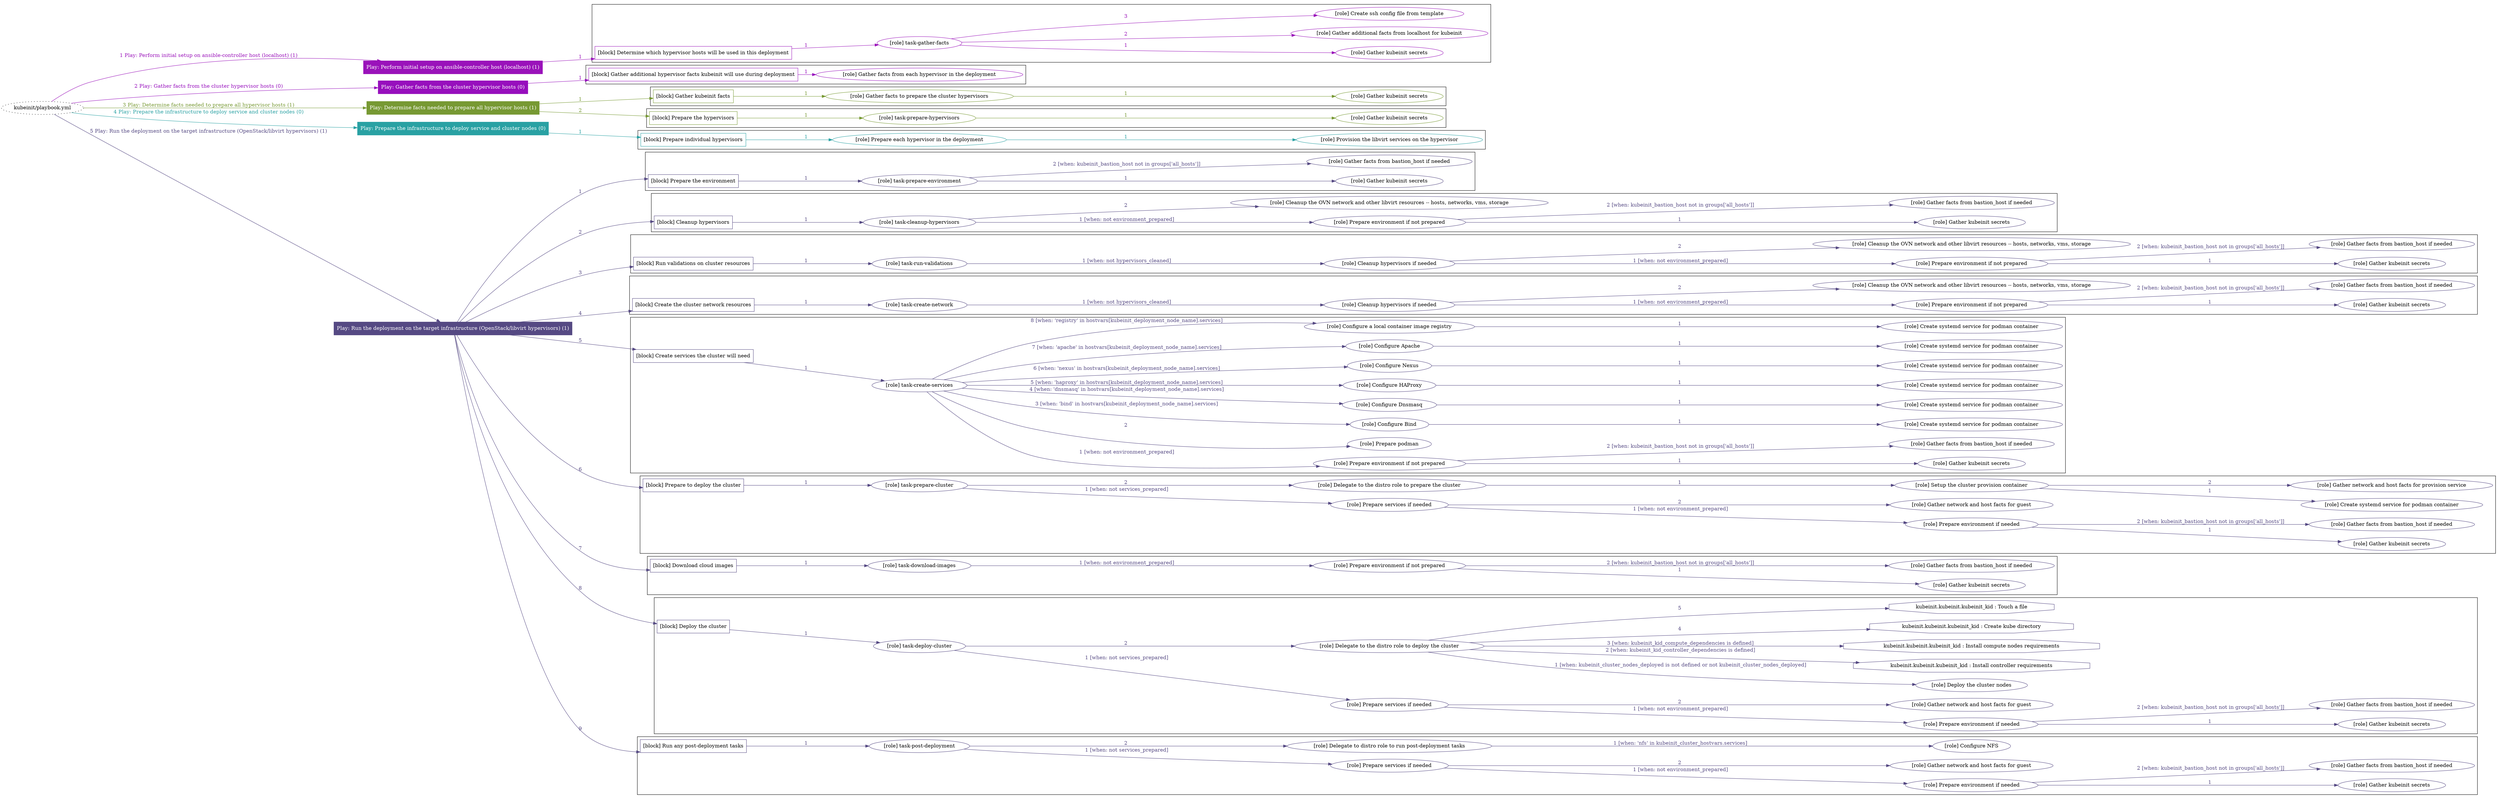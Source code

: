 digraph {
	graph [concentrate=true ordering=in rankdir=LR ratio=fill]
	edge [esep=5 sep=10]
	"kubeinit/playbook.yml" [URL="/home/runner/work/kubeinit/kubeinit/kubeinit/playbook.yml" id=playbook_8632263a style=dotted]
	"kubeinit/playbook.yml" -> play_8a5a55cc [label="1 Play: Perform initial setup on ansible-controller host (localhost) (1)" color="#9a12ba" fontcolor="#9a12ba" id=edge_play_8a5a55cc labeltooltip="1 Play: Perform initial setup on ansible-controller host (localhost) (1)" tooltip="1 Play: Perform initial setup on ansible-controller host (localhost) (1)"]
	subgraph "Play: Perform initial setup on ansible-controller host (localhost) (1)" {
		play_8a5a55cc [label="Play: Perform initial setup on ansible-controller host (localhost) (1)" URL="/home/runner/work/kubeinit/kubeinit/kubeinit/playbook.yml" color="#9a12ba" fontcolor="#ffffff" id=play_8a5a55cc shape=box style=filled tooltip=localhost]
		play_8a5a55cc -> block_8c60d67e [label=1 color="#9a12ba" fontcolor="#9a12ba" id=edge_block_8c60d67e labeltooltip=1 tooltip=1]
		subgraph cluster_block_8c60d67e {
			block_8c60d67e [label="[block] Determine which hypervisor hosts will be used in this deployment" URL="/home/runner/work/kubeinit/kubeinit/kubeinit/playbook.yml" color="#9a12ba" id=block_8c60d67e labeltooltip="Determine which hypervisor hosts will be used in this deployment" shape=box tooltip="Determine which hypervisor hosts will be used in this deployment"]
			block_8c60d67e -> role_775d6312 [label="1 " color="#9a12ba" fontcolor="#9a12ba" id=edge_role_775d6312 labeltooltip="1 " tooltip="1 "]
			subgraph "task-gather-facts" {
				role_775d6312 [label="[role] task-gather-facts" URL="/home/runner/work/kubeinit/kubeinit/kubeinit/playbook.yml" color="#9a12ba" id=role_775d6312 tooltip="task-gather-facts"]
				role_775d6312 -> role_324ab774 [label="1 " color="#9a12ba" fontcolor="#9a12ba" id=edge_role_324ab774 labeltooltip="1 " tooltip="1 "]
				subgraph "Gather kubeinit secrets" {
					role_324ab774 [label="[role] Gather kubeinit secrets" URL="/home/runner/.ansible/collections/ansible_collections/kubeinit/kubeinit/roles/kubeinit_prepare/tasks/build_hypervisors_group.yml" color="#9a12ba" id=role_324ab774 tooltip="Gather kubeinit secrets"]
				}
				role_775d6312 -> role_eff77f58 [label="2 " color="#9a12ba" fontcolor="#9a12ba" id=edge_role_eff77f58 labeltooltip="2 " tooltip="2 "]
				subgraph "Gather additional facts from localhost for kubeinit" {
					role_eff77f58 [label="[role] Gather additional facts from localhost for kubeinit" URL="/home/runner/.ansible/collections/ansible_collections/kubeinit/kubeinit/roles/kubeinit_prepare/tasks/build_hypervisors_group.yml" color="#9a12ba" id=role_eff77f58 tooltip="Gather additional facts from localhost for kubeinit"]
				}
				role_775d6312 -> role_264209f4 [label="3 " color="#9a12ba" fontcolor="#9a12ba" id=edge_role_264209f4 labeltooltip="3 " tooltip="3 "]
				subgraph "Create ssh config file from template" {
					role_264209f4 [label="[role] Create ssh config file from template" URL="/home/runner/.ansible/collections/ansible_collections/kubeinit/kubeinit/roles/kubeinit_prepare/tasks/build_hypervisors_group.yml" color="#9a12ba" id=role_264209f4 tooltip="Create ssh config file from template"]
				}
			}
		}
	}
	"kubeinit/playbook.yml" -> play_971ee96b [label="2 Play: Gather facts from the cluster hypervisor hosts (0)" color="#970fbd" fontcolor="#970fbd" id=edge_play_971ee96b labeltooltip="2 Play: Gather facts from the cluster hypervisor hosts (0)" tooltip="2 Play: Gather facts from the cluster hypervisor hosts (0)"]
	subgraph "Play: Gather facts from the cluster hypervisor hosts (0)" {
		play_971ee96b [label="Play: Gather facts from the cluster hypervisor hosts (0)" URL="/home/runner/work/kubeinit/kubeinit/kubeinit/playbook.yml" color="#970fbd" fontcolor="#ffffff" id=play_971ee96b shape=box style=filled tooltip="Play: Gather facts from the cluster hypervisor hosts (0)"]
		play_971ee96b -> block_5cb1a9c2 [label=1 color="#970fbd" fontcolor="#970fbd" id=edge_block_5cb1a9c2 labeltooltip=1 tooltip=1]
		subgraph cluster_block_5cb1a9c2 {
			block_5cb1a9c2 [label="[block] Gather additional hypervisor facts kubeinit will use during deployment" URL="/home/runner/work/kubeinit/kubeinit/kubeinit/playbook.yml" color="#970fbd" id=block_5cb1a9c2 labeltooltip="Gather additional hypervisor facts kubeinit will use during deployment" shape=box tooltip="Gather additional hypervisor facts kubeinit will use during deployment"]
			block_5cb1a9c2 -> role_185fffb3 [label="1 " color="#970fbd" fontcolor="#970fbd" id=edge_role_185fffb3 labeltooltip="1 " tooltip="1 "]
			subgraph "Gather facts from each hypervisor in the deployment" {
				role_185fffb3 [label="[role] Gather facts from each hypervisor in the deployment" URL="/home/runner/work/kubeinit/kubeinit/kubeinit/playbook.yml" color="#970fbd" id=role_185fffb3 tooltip="Gather facts from each hypervisor in the deployment"]
			}
		}
	}
	"kubeinit/playbook.yml" -> play_9219df0c [label="3 Play: Determine facts needed to prepare all hypervisor hosts (1)" color="#779933" fontcolor="#779933" id=edge_play_9219df0c labeltooltip="3 Play: Determine facts needed to prepare all hypervisor hosts (1)" tooltip="3 Play: Determine facts needed to prepare all hypervisor hosts (1)"]
	subgraph "Play: Determine facts needed to prepare all hypervisor hosts (1)" {
		play_9219df0c [label="Play: Determine facts needed to prepare all hypervisor hosts (1)" URL="/home/runner/work/kubeinit/kubeinit/kubeinit/playbook.yml" color="#779933" fontcolor="#ffffff" id=play_9219df0c shape=box style=filled tooltip=localhost]
		play_9219df0c -> block_8bb3de00 [label=1 color="#779933" fontcolor="#779933" id=edge_block_8bb3de00 labeltooltip=1 tooltip=1]
		subgraph cluster_block_8bb3de00 {
			block_8bb3de00 [label="[block] Gather kubeinit facts" URL="/home/runner/work/kubeinit/kubeinit/kubeinit/playbook.yml" color="#779933" id=block_8bb3de00 labeltooltip="Gather kubeinit facts" shape=box tooltip="Gather kubeinit facts"]
			block_8bb3de00 -> role_81da6768 [label="1 " color="#779933" fontcolor="#779933" id=edge_role_81da6768 labeltooltip="1 " tooltip="1 "]
			subgraph "Gather facts to prepare the cluster hypervisors" {
				role_81da6768 [label="[role] Gather facts to prepare the cluster hypervisors" URL="/home/runner/work/kubeinit/kubeinit/kubeinit/playbook.yml" color="#779933" id=role_81da6768 tooltip="Gather facts to prepare the cluster hypervisors"]
				role_81da6768 -> role_55c8fceb [label="1 " color="#779933" fontcolor="#779933" id=edge_role_55c8fceb labeltooltip="1 " tooltip="1 "]
				subgraph "Gather kubeinit secrets" {
					role_55c8fceb [label="[role] Gather kubeinit secrets" URL="/home/runner/.ansible/collections/ansible_collections/kubeinit/kubeinit/roles/kubeinit_prepare/tasks/gather_kubeinit_facts.yml" color="#779933" id=role_55c8fceb tooltip="Gather kubeinit secrets"]
				}
			}
		}
		play_9219df0c -> block_f0f0ab85 [label=2 color="#779933" fontcolor="#779933" id=edge_block_f0f0ab85 labeltooltip=2 tooltip=2]
		subgraph cluster_block_f0f0ab85 {
			block_f0f0ab85 [label="[block] Prepare the hypervisors" URL="/home/runner/work/kubeinit/kubeinit/kubeinit/playbook.yml" color="#779933" id=block_f0f0ab85 labeltooltip="Prepare the hypervisors" shape=box tooltip="Prepare the hypervisors"]
			block_f0f0ab85 -> role_bcf94f4b [label="1 " color="#779933" fontcolor="#779933" id=edge_role_bcf94f4b labeltooltip="1 " tooltip="1 "]
			subgraph "task-prepare-hypervisors" {
				role_bcf94f4b [label="[role] task-prepare-hypervisors" URL="/home/runner/work/kubeinit/kubeinit/kubeinit/playbook.yml" color="#779933" id=role_bcf94f4b tooltip="task-prepare-hypervisors"]
				role_bcf94f4b -> role_9f122633 [label="1 " color="#779933" fontcolor="#779933" id=edge_role_9f122633 labeltooltip="1 " tooltip="1 "]
				subgraph "Gather kubeinit secrets" {
					role_9f122633 [label="[role] Gather kubeinit secrets" URL="/home/runner/.ansible/collections/ansible_collections/kubeinit/kubeinit/roles/kubeinit_prepare/tasks/gather_kubeinit_facts.yml" color="#779933" id=role_9f122633 tooltip="Gather kubeinit secrets"]
				}
			}
		}
	}
	"kubeinit/playbook.yml" -> play_439074c2 [label="4 Play: Prepare the infrastructure to deploy service and cluster nodes (0)" color="#29a1a3" fontcolor="#29a1a3" id=edge_play_439074c2 labeltooltip="4 Play: Prepare the infrastructure to deploy service and cluster nodes (0)" tooltip="4 Play: Prepare the infrastructure to deploy service and cluster nodes (0)"]
	subgraph "Play: Prepare the infrastructure to deploy service and cluster nodes (0)" {
		play_439074c2 [label="Play: Prepare the infrastructure to deploy service and cluster nodes (0)" URL="/home/runner/work/kubeinit/kubeinit/kubeinit/playbook.yml" color="#29a1a3" fontcolor="#ffffff" id=play_439074c2 shape=box style=filled tooltip="Play: Prepare the infrastructure to deploy service and cluster nodes (0)"]
		play_439074c2 -> block_6c08548e [label=1 color="#29a1a3" fontcolor="#29a1a3" id=edge_block_6c08548e labeltooltip=1 tooltip=1]
		subgraph cluster_block_6c08548e {
			block_6c08548e [label="[block] Prepare individual hypervisors" URL="/home/runner/work/kubeinit/kubeinit/kubeinit/playbook.yml" color="#29a1a3" id=block_6c08548e labeltooltip="Prepare individual hypervisors" shape=box tooltip="Prepare individual hypervisors"]
			block_6c08548e -> role_419b2a34 [label="1 " color="#29a1a3" fontcolor="#29a1a3" id=edge_role_419b2a34 labeltooltip="1 " tooltip="1 "]
			subgraph "Prepare each hypervisor in the deployment" {
				role_419b2a34 [label="[role] Prepare each hypervisor in the deployment" URL="/home/runner/work/kubeinit/kubeinit/kubeinit/playbook.yml" color="#29a1a3" id=role_419b2a34 tooltip="Prepare each hypervisor in the deployment"]
				role_419b2a34 -> role_f70ce5d3 [label="1 " color="#29a1a3" fontcolor="#29a1a3" id=edge_role_f70ce5d3 labeltooltip="1 " tooltip="1 "]
				subgraph "Provision the libvirt services on the hypervisor" {
					role_f70ce5d3 [label="[role] Provision the libvirt services on the hypervisor" URL="/home/runner/.ansible/collections/ansible_collections/kubeinit/kubeinit/roles/kubeinit_prepare/tasks/prepare_hypervisor.yml" color="#29a1a3" id=role_f70ce5d3 tooltip="Provision the libvirt services on the hypervisor"]
				}
			}
		}
	}
	"kubeinit/playbook.yml" -> play_b6dfb81c [label="5 Play: Run the deployment on the target infrastructure (OpenStack/libvirt hypervisors) (1)" color="#554983" fontcolor="#554983" id=edge_play_b6dfb81c labeltooltip="5 Play: Run the deployment on the target infrastructure (OpenStack/libvirt hypervisors) (1)" tooltip="5 Play: Run the deployment on the target infrastructure (OpenStack/libvirt hypervisors) (1)"]
	subgraph "Play: Run the deployment on the target infrastructure (OpenStack/libvirt hypervisors) (1)" {
		play_b6dfb81c [label="Play: Run the deployment on the target infrastructure (OpenStack/libvirt hypervisors) (1)" URL="/home/runner/work/kubeinit/kubeinit/kubeinit/playbook.yml" color="#554983" fontcolor="#ffffff" id=play_b6dfb81c shape=box style=filled tooltip=localhost]
		play_b6dfb81c -> block_323df5a1 [label=1 color="#554983" fontcolor="#554983" id=edge_block_323df5a1 labeltooltip=1 tooltip=1]
		subgraph cluster_block_323df5a1 {
			block_323df5a1 [label="[block] Prepare the environment" URL="/home/runner/work/kubeinit/kubeinit/kubeinit/playbook.yml" color="#554983" id=block_323df5a1 labeltooltip="Prepare the environment" shape=box tooltip="Prepare the environment"]
			block_323df5a1 -> role_db75ba68 [label="1 " color="#554983" fontcolor="#554983" id=edge_role_db75ba68 labeltooltip="1 " tooltip="1 "]
			subgraph "task-prepare-environment" {
				role_db75ba68 [label="[role] task-prepare-environment" URL="/home/runner/work/kubeinit/kubeinit/kubeinit/playbook.yml" color="#554983" id=role_db75ba68 tooltip="task-prepare-environment"]
				role_db75ba68 -> role_f467b789 [label="1 " color="#554983" fontcolor="#554983" id=edge_role_f467b789 labeltooltip="1 " tooltip="1 "]
				subgraph "Gather kubeinit secrets" {
					role_f467b789 [label="[role] Gather kubeinit secrets" URL="/home/runner/.ansible/collections/ansible_collections/kubeinit/kubeinit/roles/kubeinit_prepare/tasks/gather_kubeinit_facts.yml" color="#554983" id=role_f467b789 tooltip="Gather kubeinit secrets"]
				}
				role_db75ba68 -> role_52d0aa22 [label="2 [when: kubeinit_bastion_host not in groups['all_hosts']]" color="#554983" fontcolor="#554983" id=edge_role_52d0aa22 labeltooltip="2 [when: kubeinit_bastion_host not in groups['all_hosts']]" tooltip="2 [when: kubeinit_bastion_host not in groups['all_hosts']]"]
				subgraph "Gather facts from bastion_host if needed" {
					role_52d0aa22 [label="[role] Gather facts from bastion_host if needed" URL="/home/runner/.ansible/collections/ansible_collections/kubeinit/kubeinit/roles/kubeinit_prepare/tasks/main.yml" color="#554983" id=role_52d0aa22 tooltip="Gather facts from bastion_host if needed"]
				}
			}
		}
		play_b6dfb81c -> block_1252bc24 [label=2 color="#554983" fontcolor="#554983" id=edge_block_1252bc24 labeltooltip=2 tooltip=2]
		subgraph cluster_block_1252bc24 {
			block_1252bc24 [label="[block] Cleanup hypervisors" URL="/home/runner/work/kubeinit/kubeinit/kubeinit/playbook.yml" color="#554983" id=block_1252bc24 labeltooltip="Cleanup hypervisors" shape=box tooltip="Cleanup hypervisors"]
			block_1252bc24 -> role_09f0009d [label="1 " color="#554983" fontcolor="#554983" id=edge_role_09f0009d labeltooltip="1 " tooltip="1 "]
			subgraph "task-cleanup-hypervisors" {
				role_09f0009d [label="[role] task-cleanup-hypervisors" URL="/home/runner/work/kubeinit/kubeinit/kubeinit/playbook.yml" color="#554983" id=role_09f0009d tooltip="task-cleanup-hypervisors"]
				role_09f0009d -> role_c32aa2f2 [label="1 [when: not environment_prepared]" color="#554983" fontcolor="#554983" id=edge_role_c32aa2f2 labeltooltip="1 [when: not environment_prepared]" tooltip="1 [when: not environment_prepared]"]
				subgraph "Prepare environment if not prepared" {
					role_c32aa2f2 [label="[role] Prepare environment if not prepared" URL="/home/runner/.ansible/collections/ansible_collections/kubeinit/kubeinit/roles/kubeinit_libvirt/tasks/cleanup_hypervisors.yml" color="#554983" id=role_c32aa2f2 tooltip="Prepare environment if not prepared"]
					role_c32aa2f2 -> role_7a20068e [label="1 " color="#554983" fontcolor="#554983" id=edge_role_7a20068e labeltooltip="1 " tooltip="1 "]
					subgraph "Gather kubeinit secrets" {
						role_7a20068e [label="[role] Gather kubeinit secrets" URL="/home/runner/.ansible/collections/ansible_collections/kubeinit/kubeinit/roles/kubeinit_prepare/tasks/gather_kubeinit_facts.yml" color="#554983" id=role_7a20068e tooltip="Gather kubeinit secrets"]
					}
					role_c32aa2f2 -> role_c9d01e4a [label="2 [when: kubeinit_bastion_host not in groups['all_hosts']]" color="#554983" fontcolor="#554983" id=edge_role_c9d01e4a labeltooltip="2 [when: kubeinit_bastion_host not in groups['all_hosts']]" tooltip="2 [when: kubeinit_bastion_host not in groups['all_hosts']]"]
					subgraph "Gather facts from bastion_host if needed" {
						role_c9d01e4a [label="[role] Gather facts from bastion_host if needed" URL="/home/runner/.ansible/collections/ansible_collections/kubeinit/kubeinit/roles/kubeinit_prepare/tasks/main.yml" color="#554983" id=role_c9d01e4a tooltip="Gather facts from bastion_host if needed"]
					}
				}
				role_09f0009d -> role_46d47c8a [label="2 " color="#554983" fontcolor="#554983" id=edge_role_46d47c8a labeltooltip="2 " tooltip="2 "]
				subgraph "Cleanup the OVN network and other libvirt resources -- hosts, networks, vms, storage" {
					role_46d47c8a [label="[role] Cleanup the OVN network and other libvirt resources -- hosts, networks, vms, storage" URL="/home/runner/.ansible/collections/ansible_collections/kubeinit/kubeinit/roles/kubeinit_libvirt/tasks/cleanup_hypervisors.yml" color="#554983" id=role_46d47c8a tooltip="Cleanup the OVN network and other libvirt resources -- hosts, networks, vms, storage"]
				}
			}
		}
		play_b6dfb81c -> block_99334d9b [label=3 color="#554983" fontcolor="#554983" id=edge_block_99334d9b labeltooltip=3 tooltip=3]
		subgraph cluster_block_99334d9b {
			block_99334d9b [label="[block] Run validations on cluster resources" URL="/home/runner/work/kubeinit/kubeinit/kubeinit/playbook.yml" color="#554983" id=block_99334d9b labeltooltip="Run validations on cluster resources" shape=box tooltip="Run validations on cluster resources"]
			block_99334d9b -> role_613ecae1 [label="1 " color="#554983" fontcolor="#554983" id=edge_role_613ecae1 labeltooltip="1 " tooltip="1 "]
			subgraph "task-run-validations" {
				role_613ecae1 [label="[role] task-run-validations" URL="/home/runner/work/kubeinit/kubeinit/kubeinit/playbook.yml" color="#554983" id=role_613ecae1 tooltip="task-run-validations"]
				role_613ecae1 -> role_33009719 [label="1 [when: not hypervisors_cleaned]" color="#554983" fontcolor="#554983" id=edge_role_33009719 labeltooltip="1 [when: not hypervisors_cleaned]" tooltip="1 [when: not hypervisors_cleaned]"]
				subgraph "Cleanup hypervisors if needed" {
					role_33009719 [label="[role] Cleanup hypervisors if needed" URL="/home/runner/.ansible/collections/ansible_collections/kubeinit/kubeinit/roles/kubeinit_validations/tasks/main.yml" color="#554983" id=role_33009719 tooltip="Cleanup hypervisors if needed"]
					role_33009719 -> role_baef17f8 [label="1 [when: not environment_prepared]" color="#554983" fontcolor="#554983" id=edge_role_baef17f8 labeltooltip="1 [when: not environment_prepared]" tooltip="1 [when: not environment_prepared]"]
					subgraph "Prepare environment if not prepared" {
						role_baef17f8 [label="[role] Prepare environment if not prepared" URL="/home/runner/.ansible/collections/ansible_collections/kubeinit/kubeinit/roles/kubeinit_libvirt/tasks/cleanup_hypervisors.yml" color="#554983" id=role_baef17f8 tooltip="Prepare environment if not prepared"]
						role_baef17f8 -> role_46706eb6 [label="1 " color="#554983" fontcolor="#554983" id=edge_role_46706eb6 labeltooltip="1 " tooltip="1 "]
						subgraph "Gather kubeinit secrets" {
							role_46706eb6 [label="[role] Gather kubeinit secrets" URL="/home/runner/.ansible/collections/ansible_collections/kubeinit/kubeinit/roles/kubeinit_prepare/tasks/gather_kubeinit_facts.yml" color="#554983" id=role_46706eb6 tooltip="Gather kubeinit secrets"]
						}
						role_baef17f8 -> role_c382fe4c [label="2 [when: kubeinit_bastion_host not in groups['all_hosts']]" color="#554983" fontcolor="#554983" id=edge_role_c382fe4c labeltooltip="2 [when: kubeinit_bastion_host not in groups['all_hosts']]" tooltip="2 [when: kubeinit_bastion_host not in groups['all_hosts']]"]
						subgraph "Gather facts from bastion_host if needed" {
							role_c382fe4c [label="[role] Gather facts from bastion_host if needed" URL="/home/runner/.ansible/collections/ansible_collections/kubeinit/kubeinit/roles/kubeinit_prepare/tasks/main.yml" color="#554983" id=role_c382fe4c tooltip="Gather facts from bastion_host if needed"]
						}
					}
					role_33009719 -> role_1a359aa3 [label="2 " color="#554983" fontcolor="#554983" id=edge_role_1a359aa3 labeltooltip="2 " tooltip="2 "]
					subgraph "Cleanup the OVN network and other libvirt resources -- hosts, networks, vms, storage" {
						role_1a359aa3 [label="[role] Cleanup the OVN network and other libvirt resources -- hosts, networks, vms, storage" URL="/home/runner/.ansible/collections/ansible_collections/kubeinit/kubeinit/roles/kubeinit_libvirt/tasks/cleanup_hypervisors.yml" color="#554983" id=role_1a359aa3 tooltip="Cleanup the OVN network and other libvirt resources -- hosts, networks, vms, storage"]
					}
				}
			}
		}
		play_b6dfb81c -> block_28b927f8 [label=4 color="#554983" fontcolor="#554983" id=edge_block_28b927f8 labeltooltip=4 tooltip=4]
		subgraph cluster_block_28b927f8 {
			block_28b927f8 [label="[block] Create the cluster network resources" URL="/home/runner/work/kubeinit/kubeinit/kubeinit/playbook.yml" color="#554983" id=block_28b927f8 labeltooltip="Create the cluster network resources" shape=box tooltip="Create the cluster network resources"]
			block_28b927f8 -> role_f720233b [label="1 " color="#554983" fontcolor="#554983" id=edge_role_f720233b labeltooltip="1 " tooltip="1 "]
			subgraph "task-create-network" {
				role_f720233b [label="[role] task-create-network" URL="/home/runner/work/kubeinit/kubeinit/kubeinit/playbook.yml" color="#554983" id=role_f720233b tooltip="task-create-network"]
				role_f720233b -> role_bd5317f0 [label="1 [when: not hypervisors_cleaned]" color="#554983" fontcolor="#554983" id=edge_role_bd5317f0 labeltooltip="1 [when: not hypervisors_cleaned]" tooltip="1 [when: not hypervisors_cleaned]"]
				subgraph "Cleanup hypervisors if needed" {
					role_bd5317f0 [label="[role] Cleanup hypervisors if needed" URL="/home/runner/.ansible/collections/ansible_collections/kubeinit/kubeinit/roles/kubeinit_libvirt/tasks/create_network.yml" color="#554983" id=role_bd5317f0 tooltip="Cleanup hypervisors if needed"]
					role_bd5317f0 -> role_6900d803 [label="1 [when: not environment_prepared]" color="#554983" fontcolor="#554983" id=edge_role_6900d803 labeltooltip="1 [when: not environment_prepared]" tooltip="1 [when: not environment_prepared]"]
					subgraph "Prepare environment if not prepared" {
						role_6900d803 [label="[role] Prepare environment if not prepared" URL="/home/runner/.ansible/collections/ansible_collections/kubeinit/kubeinit/roles/kubeinit_libvirt/tasks/cleanup_hypervisors.yml" color="#554983" id=role_6900d803 tooltip="Prepare environment if not prepared"]
						role_6900d803 -> role_a447ad58 [label="1 " color="#554983" fontcolor="#554983" id=edge_role_a447ad58 labeltooltip="1 " tooltip="1 "]
						subgraph "Gather kubeinit secrets" {
							role_a447ad58 [label="[role] Gather kubeinit secrets" URL="/home/runner/.ansible/collections/ansible_collections/kubeinit/kubeinit/roles/kubeinit_prepare/tasks/gather_kubeinit_facts.yml" color="#554983" id=role_a447ad58 tooltip="Gather kubeinit secrets"]
						}
						role_6900d803 -> role_ada3b1a0 [label="2 [when: kubeinit_bastion_host not in groups['all_hosts']]" color="#554983" fontcolor="#554983" id=edge_role_ada3b1a0 labeltooltip="2 [when: kubeinit_bastion_host not in groups['all_hosts']]" tooltip="2 [when: kubeinit_bastion_host not in groups['all_hosts']]"]
						subgraph "Gather facts from bastion_host if needed" {
							role_ada3b1a0 [label="[role] Gather facts from bastion_host if needed" URL="/home/runner/.ansible/collections/ansible_collections/kubeinit/kubeinit/roles/kubeinit_prepare/tasks/main.yml" color="#554983" id=role_ada3b1a0 tooltip="Gather facts from bastion_host if needed"]
						}
					}
					role_bd5317f0 -> role_84098836 [label="2 " color="#554983" fontcolor="#554983" id=edge_role_84098836 labeltooltip="2 " tooltip="2 "]
					subgraph "Cleanup the OVN network and other libvirt resources -- hosts, networks, vms, storage" {
						role_84098836 [label="[role] Cleanup the OVN network and other libvirt resources -- hosts, networks, vms, storage" URL="/home/runner/.ansible/collections/ansible_collections/kubeinit/kubeinit/roles/kubeinit_libvirt/tasks/cleanup_hypervisors.yml" color="#554983" id=role_84098836 tooltip="Cleanup the OVN network and other libvirt resources -- hosts, networks, vms, storage"]
					}
				}
			}
		}
		play_b6dfb81c -> block_f6f5fe51 [label=5 color="#554983" fontcolor="#554983" id=edge_block_f6f5fe51 labeltooltip=5 tooltip=5]
		subgraph cluster_block_f6f5fe51 {
			block_f6f5fe51 [label="[block] Create services the cluster will need" URL="/home/runner/work/kubeinit/kubeinit/kubeinit/playbook.yml" color="#554983" id=block_f6f5fe51 labeltooltip="Create services the cluster will need" shape=box tooltip="Create services the cluster will need"]
			block_f6f5fe51 -> role_c3daec5b [label="1 " color="#554983" fontcolor="#554983" id=edge_role_c3daec5b labeltooltip="1 " tooltip="1 "]
			subgraph "task-create-services" {
				role_c3daec5b [label="[role] task-create-services" URL="/home/runner/work/kubeinit/kubeinit/kubeinit/playbook.yml" color="#554983" id=role_c3daec5b tooltip="task-create-services"]
				role_c3daec5b -> role_a759d1d7 [label="1 [when: not environment_prepared]" color="#554983" fontcolor="#554983" id=edge_role_a759d1d7 labeltooltip="1 [when: not environment_prepared]" tooltip="1 [when: not environment_prepared]"]
				subgraph "Prepare environment if not prepared" {
					role_a759d1d7 [label="[role] Prepare environment if not prepared" URL="/home/runner/.ansible/collections/ansible_collections/kubeinit/kubeinit/roles/kubeinit_services/tasks/main.yml" color="#554983" id=role_a759d1d7 tooltip="Prepare environment if not prepared"]
					role_a759d1d7 -> role_27a35add [label="1 " color="#554983" fontcolor="#554983" id=edge_role_27a35add labeltooltip="1 " tooltip="1 "]
					subgraph "Gather kubeinit secrets" {
						role_27a35add [label="[role] Gather kubeinit secrets" URL="/home/runner/.ansible/collections/ansible_collections/kubeinit/kubeinit/roles/kubeinit_prepare/tasks/gather_kubeinit_facts.yml" color="#554983" id=role_27a35add tooltip="Gather kubeinit secrets"]
					}
					role_a759d1d7 -> role_245dfd26 [label="2 [when: kubeinit_bastion_host not in groups['all_hosts']]" color="#554983" fontcolor="#554983" id=edge_role_245dfd26 labeltooltip="2 [when: kubeinit_bastion_host not in groups['all_hosts']]" tooltip="2 [when: kubeinit_bastion_host not in groups['all_hosts']]"]
					subgraph "Gather facts from bastion_host if needed" {
						role_245dfd26 [label="[role] Gather facts from bastion_host if needed" URL="/home/runner/.ansible/collections/ansible_collections/kubeinit/kubeinit/roles/kubeinit_prepare/tasks/main.yml" color="#554983" id=role_245dfd26 tooltip="Gather facts from bastion_host if needed"]
					}
				}
				role_c3daec5b -> role_b3c806ab [label="2 " color="#554983" fontcolor="#554983" id=edge_role_b3c806ab labeltooltip="2 " tooltip="2 "]
				subgraph "Prepare podman" {
					role_b3c806ab [label="[role] Prepare podman" URL="/home/runner/.ansible/collections/ansible_collections/kubeinit/kubeinit/roles/kubeinit_services/tasks/00_create_service_pod.yml" color="#554983" id=role_b3c806ab tooltip="Prepare podman"]
				}
				role_c3daec5b -> role_5fc9aef1 [label="3 [when: 'bind' in hostvars[kubeinit_deployment_node_name].services]" color="#554983" fontcolor="#554983" id=edge_role_5fc9aef1 labeltooltip="3 [when: 'bind' in hostvars[kubeinit_deployment_node_name].services]" tooltip="3 [when: 'bind' in hostvars[kubeinit_deployment_node_name].services]"]
				subgraph "Configure Bind" {
					role_5fc9aef1 [label="[role] Configure Bind" URL="/home/runner/.ansible/collections/ansible_collections/kubeinit/kubeinit/roles/kubeinit_services/tasks/start_services_containers.yml" color="#554983" id=role_5fc9aef1 tooltip="Configure Bind"]
					role_5fc9aef1 -> role_f19667a4 [label="1 " color="#554983" fontcolor="#554983" id=edge_role_f19667a4 labeltooltip="1 " tooltip="1 "]
					subgraph "Create systemd service for podman container" {
						role_f19667a4 [label="[role] Create systemd service for podman container" URL="/home/runner/.ansible/collections/ansible_collections/kubeinit/kubeinit/roles/kubeinit_bind/tasks/main.yml" color="#554983" id=role_f19667a4 tooltip="Create systemd service for podman container"]
					}
				}
				role_c3daec5b -> role_e12a879d [label="4 [when: 'dnsmasq' in hostvars[kubeinit_deployment_node_name].services]" color="#554983" fontcolor="#554983" id=edge_role_e12a879d labeltooltip="4 [when: 'dnsmasq' in hostvars[kubeinit_deployment_node_name].services]" tooltip="4 [when: 'dnsmasq' in hostvars[kubeinit_deployment_node_name].services]"]
				subgraph "Configure Dnsmasq" {
					role_e12a879d [label="[role] Configure Dnsmasq" URL="/home/runner/.ansible/collections/ansible_collections/kubeinit/kubeinit/roles/kubeinit_services/tasks/start_services_containers.yml" color="#554983" id=role_e12a879d tooltip="Configure Dnsmasq"]
					role_e12a879d -> role_b139190a [label="1 " color="#554983" fontcolor="#554983" id=edge_role_b139190a labeltooltip="1 " tooltip="1 "]
					subgraph "Create systemd service for podman container" {
						role_b139190a [label="[role] Create systemd service for podman container" URL="/home/runner/.ansible/collections/ansible_collections/kubeinit/kubeinit/roles/kubeinit_dnsmasq/tasks/main.yml" color="#554983" id=role_b139190a tooltip="Create systemd service for podman container"]
					}
				}
				role_c3daec5b -> role_a028fa3b [label="5 [when: 'haproxy' in hostvars[kubeinit_deployment_node_name].services]" color="#554983" fontcolor="#554983" id=edge_role_a028fa3b labeltooltip="5 [when: 'haproxy' in hostvars[kubeinit_deployment_node_name].services]" tooltip="5 [when: 'haproxy' in hostvars[kubeinit_deployment_node_name].services]"]
				subgraph "Configure HAProxy" {
					role_a028fa3b [label="[role] Configure HAProxy" URL="/home/runner/.ansible/collections/ansible_collections/kubeinit/kubeinit/roles/kubeinit_services/tasks/start_services_containers.yml" color="#554983" id=role_a028fa3b tooltip="Configure HAProxy"]
					role_a028fa3b -> role_1c6f1fd8 [label="1 " color="#554983" fontcolor="#554983" id=edge_role_1c6f1fd8 labeltooltip="1 " tooltip="1 "]
					subgraph "Create systemd service for podman container" {
						role_1c6f1fd8 [label="[role] Create systemd service for podman container" URL="/home/runner/.ansible/collections/ansible_collections/kubeinit/kubeinit/roles/kubeinit_haproxy/tasks/main.yml" color="#554983" id=role_1c6f1fd8 tooltip="Create systemd service for podman container"]
					}
				}
				role_c3daec5b -> role_2230c88f [label="6 [when: 'nexus' in hostvars[kubeinit_deployment_node_name].services]" color="#554983" fontcolor="#554983" id=edge_role_2230c88f labeltooltip="6 [when: 'nexus' in hostvars[kubeinit_deployment_node_name].services]" tooltip="6 [when: 'nexus' in hostvars[kubeinit_deployment_node_name].services]"]
				subgraph "Configure Nexus" {
					role_2230c88f [label="[role] Configure Nexus" URL="/home/runner/.ansible/collections/ansible_collections/kubeinit/kubeinit/roles/kubeinit_services/tasks/start_services_containers.yml" color="#554983" id=role_2230c88f tooltip="Configure Nexus"]
					role_2230c88f -> role_edee5d0d [label="1 " color="#554983" fontcolor="#554983" id=edge_role_edee5d0d labeltooltip="1 " tooltip="1 "]
					subgraph "Create systemd service for podman container" {
						role_edee5d0d [label="[role] Create systemd service for podman container" URL="/home/runner/.ansible/collections/ansible_collections/kubeinit/kubeinit/roles/kubeinit_nexus/tasks/main.yml" color="#554983" id=role_edee5d0d tooltip="Create systemd service for podman container"]
					}
				}
				role_c3daec5b -> role_4af0f394 [label="7 [when: 'apache' in hostvars[kubeinit_deployment_node_name].services]" color="#554983" fontcolor="#554983" id=edge_role_4af0f394 labeltooltip="7 [when: 'apache' in hostvars[kubeinit_deployment_node_name].services]" tooltip="7 [when: 'apache' in hostvars[kubeinit_deployment_node_name].services]"]
				subgraph "Configure Apache" {
					role_4af0f394 [label="[role] Configure Apache" URL="/home/runner/.ansible/collections/ansible_collections/kubeinit/kubeinit/roles/kubeinit_services/tasks/start_services_containers.yml" color="#554983" id=role_4af0f394 tooltip="Configure Apache"]
					role_4af0f394 -> role_b9347721 [label="1 " color="#554983" fontcolor="#554983" id=edge_role_b9347721 labeltooltip="1 " tooltip="1 "]
					subgraph "Create systemd service for podman container" {
						role_b9347721 [label="[role] Create systemd service for podman container" URL="/home/runner/.ansible/collections/ansible_collections/kubeinit/kubeinit/roles/kubeinit_apache/tasks/main.yml" color="#554983" id=role_b9347721 tooltip="Create systemd service for podman container"]
					}
				}
				role_c3daec5b -> role_2df9e1d3 [label="8 [when: 'registry' in hostvars[kubeinit_deployment_node_name].services]" color="#554983" fontcolor="#554983" id=edge_role_2df9e1d3 labeltooltip="8 [when: 'registry' in hostvars[kubeinit_deployment_node_name].services]" tooltip="8 [when: 'registry' in hostvars[kubeinit_deployment_node_name].services]"]
				subgraph "Configure a local container image registry" {
					role_2df9e1d3 [label="[role] Configure a local container image registry" URL="/home/runner/.ansible/collections/ansible_collections/kubeinit/kubeinit/roles/kubeinit_services/tasks/start_services_containers.yml" color="#554983" id=role_2df9e1d3 tooltip="Configure a local container image registry"]
					role_2df9e1d3 -> role_b2ac18dd [label="1 " color="#554983" fontcolor="#554983" id=edge_role_b2ac18dd labeltooltip="1 " tooltip="1 "]
					subgraph "Create systemd service for podman container" {
						role_b2ac18dd [label="[role] Create systemd service for podman container" URL="/home/runner/.ansible/collections/ansible_collections/kubeinit/kubeinit/roles/kubeinit_registry/tasks/main.yml" color="#554983" id=role_b2ac18dd tooltip="Create systemd service for podman container"]
					}
				}
			}
		}
		play_b6dfb81c -> block_3cbf1403 [label=6 color="#554983" fontcolor="#554983" id=edge_block_3cbf1403 labeltooltip=6 tooltip=6]
		subgraph cluster_block_3cbf1403 {
			block_3cbf1403 [label="[block] Prepare to deploy the cluster" URL="/home/runner/work/kubeinit/kubeinit/kubeinit/playbook.yml" color="#554983" id=block_3cbf1403 labeltooltip="Prepare to deploy the cluster" shape=box tooltip="Prepare to deploy the cluster"]
			block_3cbf1403 -> role_af7baa14 [label="1 " color="#554983" fontcolor="#554983" id=edge_role_af7baa14 labeltooltip="1 " tooltip="1 "]
			subgraph "task-prepare-cluster" {
				role_af7baa14 [label="[role] task-prepare-cluster" URL="/home/runner/work/kubeinit/kubeinit/kubeinit/playbook.yml" color="#554983" id=role_af7baa14 tooltip="task-prepare-cluster"]
				role_af7baa14 -> role_4198eb5e [label="1 [when: not services_prepared]" color="#554983" fontcolor="#554983" id=edge_role_4198eb5e labeltooltip="1 [when: not services_prepared]" tooltip="1 [when: not services_prepared]"]
				subgraph "Prepare services if needed" {
					role_4198eb5e [label="[role] Prepare services if needed" URL="/home/runner/.ansible/collections/ansible_collections/kubeinit/kubeinit/roles/kubeinit_prepare/tasks/prepare_cluster.yml" color="#554983" id=role_4198eb5e tooltip="Prepare services if needed"]
					role_4198eb5e -> role_13a2f192 [label="1 [when: not environment_prepared]" color="#554983" fontcolor="#554983" id=edge_role_13a2f192 labeltooltip="1 [when: not environment_prepared]" tooltip="1 [when: not environment_prepared]"]
					subgraph "Prepare environment if needed" {
						role_13a2f192 [label="[role] Prepare environment if needed" URL="/home/runner/.ansible/collections/ansible_collections/kubeinit/kubeinit/roles/kubeinit_services/tasks/prepare_services.yml" color="#554983" id=role_13a2f192 tooltip="Prepare environment if needed"]
						role_13a2f192 -> role_8b30b7bf [label="1 " color="#554983" fontcolor="#554983" id=edge_role_8b30b7bf labeltooltip="1 " tooltip="1 "]
						subgraph "Gather kubeinit secrets" {
							role_8b30b7bf [label="[role] Gather kubeinit secrets" URL="/home/runner/.ansible/collections/ansible_collections/kubeinit/kubeinit/roles/kubeinit_prepare/tasks/gather_kubeinit_facts.yml" color="#554983" id=role_8b30b7bf tooltip="Gather kubeinit secrets"]
						}
						role_13a2f192 -> role_35ea0851 [label="2 [when: kubeinit_bastion_host not in groups['all_hosts']]" color="#554983" fontcolor="#554983" id=edge_role_35ea0851 labeltooltip="2 [when: kubeinit_bastion_host not in groups['all_hosts']]" tooltip="2 [when: kubeinit_bastion_host not in groups['all_hosts']]"]
						subgraph "Gather facts from bastion_host if needed" {
							role_35ea0851 [label="[role] Gather facts from bastion_host if needed" URL="/home/runner/.ansible/collections/ansible_collections/kubeinit/kubeinit/roles/kubeinit_prepare/tasks/main.yml" color="#554983" id=role_35ea0851 tooltip="Gather facts from bastion_host if needed"]
						}
					}
					role_4198eb5e -> role_46a260b2 [label="2 " color="#554983" fontcolor="#554983" id=edge_role_46a260b2 labeltooltip="2 " tooltip="2 "]
					subgraph "Gather network and host facts for guest" {
						role_46a260b2 [label="[role] Gather network and host facts for guest" URL="/home/runner/.ansible/collections/ansible_collections/kubeinit/kubeinit/roles/kubeinit_services/tasks/prepare_services.yml" color="#554983" id=role_46a260b2 tooltip="Gather network and host facts for guest"]
					}
				}
				role_af7baa14 -> role_239aa29b [label="2 " color="#554983" fontcolor="#554983" id=edge_role_239aa29b labeltooltip="2 " tooltip="2 "]
				subgraph "Delegate to the distro role to prepare the cluster" {
					role_239aa29b [label="[role] Delegate to the distro role to prepare the cluster" URL="/home/runner/.ansible/collections/ansible_collections/kubeinit/kubeinit/roles/kubeinit_prepare/tasks/prepare_cluster.yml" color="#554983" id=role_239aa29b tooltip="Delegate to the distro role to prepare the cluster"]
					role_239aa29b -> role_be29ec33 [label="1 " color="#554983" fontcolor="#554983" id=edge_role_be29ec33 labeltooltip="1 " tooltip="1 "]
					subgraph "Setup the cluster provision container" {
						role_be29ec33 [label="[role] Setup the cluster provision container" URL="/home/runner/.ansible/collections/ansible_collections/kubeinit/kubeinit/roles/kubeinit_kid/tasks/prepare_cluster.yml" color="#554983" id=role_be29ec33 tooltip="Setup the cluster provision container"]
						role_be29ec33 -> role_508c06ae [label="1 " color="#554983" fontcolor="#554983" id=edge_role_508c06ae labeltooltip="1 " tooltip="1 "]
						subgraph "Create systemd service for podman container" {
							role_508c06ae [label="[role] Create systemd service for podman container" URL="/home/runner/.ansible/collections/ansible_collections/kubeinit/kubeinit/roles/kubeinit_services/tasks/create_provision_container.yml" color="#554983" id=role_508c06ae tooltip="Create systemd service for podman container"]
						}
						role_be29ec33 -> role_2516f3f7 [label="2 " color="#554983" fontcolor="#554983" id=edge_role_2516f3f7 labeltooltip="2 " tooltip="2 "]
						subgraph "Gather network and host facts for provision service" {
							role_2516f3f7 [label="[role] Gather network and host facts for provision service" URL="/home/runner/.ansible/collections/ansible_collections/kubeinit/kubeinit/roles/kubeinit_services/tasks/create_provision_container.yml" color="#554983" id=role_2516f3f7 tooltip="Gather network and host facts for provision service"]
						}
					}
				}
			}
		}
		play_b6dfb81c -> block_35d2d717 [label=7 color="#554983" fontcolor="#554983" id=edge_block_35d2d717 labeltooltip=7 tooltip=7]
		subgraph cluster_block_35d2d717 {
			block_35d2d717 [label="[block] Download cloud images" URL="/home/runner/work/kubeinit/kubeinit/kubeinit/playbook.yml" color="#554983" id=block_35d2d717 labeltooltip="Download cloud images" shape=box tooltip="Download cloud images"]
			block_35d2d717 -> role_525b2851 [label="1 " color="#554983" fontcolor="#554983" id=edge_role_525b2851 labeltooltip="1 " tooltip="1 "]
			subgraph "task-download-images" {
				role_525b2851 [label="[role] task-download-images" URL="/home/runner/work/kubeinit/kubeinit/kubeinit/playbook.yml" color="#554983" id=role_525b2851 tooltip="task-download-images"]
				role_525b2851 -> role_513509d4 [label="1 [when: not environment_prepared]" color="#554983" fontcolor="#554983" id=edge_role_513509d4 labeltooltip="1 [when: not environment_prepared]" tooltip="1 [when: not environment_prepared]"]
				subgraph "Prepare environment if not prepared" {
					role_513509d4 [label="[role] Prepare environment if not prepared" URL="/home/runner/.ansible/collections/ansible_collections/kubeinit/kubeinit/roles/kubeinit_libvirt/tasks/download_cloud_images.yml" color="#554983" id=role_513509d4 tooltip="Prepare environment if not prepared"]
					role_513509d4 -> role_85352f38 [label="1 " color="#554983" fontcolor="#554983" id=edge_role_85352f38 labeltooltip="1 " tooltip="1 "]
					subgraph "Gather kubeinit secrets" {
						role_85352f38 [label="[role] Gather kubeinit secrets" URL="/home/runner/.ansible/collections/ansible_collections/kubeinit/kubeinit/roles/kubeinit_prepare/tasks/gather_kubeinit_facts.yml" color="#554983" id=role_85352f38 tooltip="Gather kubeinit secrets"]
					}
					role_513509d4 -> role_5d9f320d [label="2 [when: kubeinit_bastion_host not in groups['all_hosts']]" color="#554983" fontcolor="#554983" id=edge_role_5d9f320d labeltooltip="2 [when: kubeinit_bastion_host not in groups['all_hosts']]" tooltip="2 [when: kubeinit_bastion_host not in groups['all_hosts']]"]
					subgraph "Gather facts from bastion_host if needed" {
						role_5d9f320d [label="[role] Gather facts from bastion_host if needed" URL="/home/runner/.ansible/collections/ansible_collections/kubeinit/kubeinit/roles/kubeinit_prepare/tasks/main.yml" color="#554983" id=role_5d9f320d tooltip="Gather facts from bastion_host if needed"]
					}
				}
			}
		}
		play_b6dfb81c -> block_85047706 [label=8 color="#554983" fontcolor="#554983" id=edge_block_85047706 labeltooltip=8 tooltip=8]
		subgraph cluster_block_85047706 {
			block_85047706 [label="[block] Deploy the cluster" URL="/home/runner/work/kubeinit/kubeinit/kubeinit/playbook.yml" color="#554983" id=block_85047706 labeltooltip="Deploy the cluster" shape=box tooltip="Deploy the cluster"]
			block_85047706 -> role_4ae23122 [label="1 " color="#554983" fontcolor="#554983" id=edge_role_4ae23122 labeltooltip="1 " tooltip="1 "]
			subgraph "task-deploy-cluster" {
				role_4ae23122 [label="[role] task-deploy-cluster" URL="/home/runner/work/kubeinit/kubeinit/kubeinit/playbook.yml" color="#554983" id=role_4ae23122 tooltip="task-deploy-cluster"]
				role_4ae23122 -> role_1acce2fa [label="1 [when: not services_prepared]" color="#554983" fontcolor="#554983" id=edge_role_1acce2fa labeltooltip="1 [when: not services_prepared]" tooltip="1 [when: not services_prepared]"]
				subgraph "Prepare services if needed" {
					role_1acce2fa [label="[role] Prepare services if needed" URL="/home/runner/.ansible/collections/ansible_collections/kubeinit/kubeinit/roles/kubeinit_prepare/tasks/deploy_cluster.yml" color="#554983" id=role_1acce2fa tooltip="Prepare services if needed"]
					role_1acce2fa -> role_59cd01ca [label="1 [when: not environment_prepared]" color="#554983" fontcolor="#554983" id=edge_role_59cd01ca labeltooltip="1 [when: not environment_prepared]" tooltip="1 [when: not environment_prepared]"]
					subgraph "Prepare environment if needed" {
						role_59cd01ca [label="[role] Prepare environment if needed" URL="/home/runner/.ansible/collections/ansible_collections/kubeinit/kubeinit/roles/kubeinit_services/tasks/prepare_services.yml" color="#554983" id=role_59cd01ca tooltip="Prepare environment if needed"]
						role_59cd01ca -> role_d3f614be [label="1 " color="#554983" fontcolor="#554983" id=edge_role_d3f614be labeltooltip="1 " tooltip="1 "]
						subgraph "Gather kubeinit secrets" {
							role_d3f614be [label="[role] Gather kubeinit secrets" URL="/home/runner/.ansible/collections/ansible_collections/kubeinit/kubeinit/roles/kubeinit_prepare/tasks/gather_kubeinit_facts.yml" color="#554983" id=role_d3f614be tooltip="Gather kubeinit secrets"]
						}
						role_59cd01ca -> role_040e7c6a [label="2 [when: kubeinit_bastion_host not in groups['all_hosts']]" color="#554983" fontcolor="#554983" id=edge_role_040e7c6a labeltooltip="2 [when: kubeinit_bastion_host not in groups['all_hosts']]" tooltip="2 [when: kubeinit_bastion_host not in groups['all_hosts']]"]
						subgraph "Gather facts from bastion_host if needed" {
							role_040e7c6a [label="[role] Gather facts from bastion_host if needed" URL="/home/runner/.ansible/collections/ansible_collections/kubeinit/kubeinit/roles/kubeinit_prepare/tasks/main.yml" color="#554983" id=role_040e7c6a tooltip="Gather facts from bastion_host if needed"]
						}
					}
					role_1acce2fa -> role_1c189231 [label="2 " color="#554983" fontcolor="#554983" id=edge_role_1c189231 labeltooltip="2 " tooltip="2 "]
					subgraph "Gather network and host facts for guest" {
						role_1c189231 [label="[role] Gather network and host facts for guest" URL="/home/runner/.ansible/collections/ansible_collections/kubeinit/kubeinit/roles/kubeinit_services/tasks/prepare_services.yml" color="#554983" id=role_1c189231 tooltip="Gather network and host facts for guest"]
					}
				}
				role_4ae23122 -> role_d46b5de2 [label="2 " color="#554983" fontcolor="#554983" id=edge_role_d46b5de2 labeltooltip="2 " tooltip="2 "]
				subgraph "Delegate to the distro role to deploy the cluster" {
					role_d46b5de2 [label="[role] Delegate to the distro role to deploy the cluster" URL="/home/runner/.ansible/collections/ansible_collections/kubeinit/kubeinit/roles/kubeinit_prepare/tasks/deploy_cluster.yml" color="#554983" id=role_d46b5de2 tooltip="Delegate to the distro role to deploy the cluster"]
					role_d46b5de2 -> role_752c5794 [label="1 [when: kubeinit_cluster_nodes_deployed is not defined or not kubeinit_cluster_nodes_deployed]" color="#554983" fontcolor="#554983" id=edge_role_752c5794 labeltooltip="1 [when: kubeinit_cluster_nodes_deployed is not defined or not kubeinit_cluster_nodes_deployed]" tooltip="1 [when: kubeinit_cluster_nodes_deployed is not defined or not kubeinit_cluster_nodes_deployed]"]
					subgraph "Deploy the cluster nodes" {
						role_752c5794 [label="[role] Deploy the cluster nodes" URL="/home/runner/.ansible/collections/ansible_collections/kubeinit/kubeinit/roles/kubeinit_kid/tasks/main.yml" color="#554983" id=role_752c5794 tooltip="Deploy the cluster nodes"]
					}
					task_84841209 [label="kubeinit.kubeinit.kubeinit_kid : Install controller requirements" URL="/home/runner/.ansible/collections/ansible_collections/kubeinit/kubeinit/roles/kubeinit_kid/tasks/main.yml" color="#554983" id=task_84841209 shape=octagon tooltip="kubeinit.kubeinit.kubeinit_kid : Install controller requirements"]
					role_d46b5de2 -> task_84841209 [label="2 [when: kubeinit_kid_controller_dependencies is defined]" color="#554983" fontcolor="#554983" id=edge_task_84841209 labeltooltip="2 [when: kubeinit_kid_controller_dependencies is defined]" tooltip="2 [when: kubeinit_kid_controller_dependencies is defined]"]
					task_b68038ae [label="kubeinit.kubeinit.kubeinit_kid : Install compute nodes requirements" URL="/home/runner/.ansible/collections/ansible_collections/kubeinit/kubeinit/roles/kubeinit_kid/tasks/main.yml" color="#554983" id=task_b68038ae shape=octagon tooltip="kubeinit.kubeinit.kubeinit_kid : Install compute nodes requirements"]
					role_d46b5de2 -> task_b68038ae [label="3 [when: kubeinit_kid_compute_dependencies is defined]" color="#554983" fontcolor="#554983" id=edge_task_b68038ae labeltooltip="3 [when: kubeinit_kid_compute_dependencies is defined]" tooltip="3 [when: kubeinit_kid_compute_dependencies is defined]"]
					task_86551288 [label="kubeinit.kubeinit.kubeinit_kid : Create kube directory" URL="/home/runner/.ansible/collections/ansible_collections/kubeinit/kubeinit/roles/kubeinit_kid/tasks/main.yml" color="#554983" id=task_86551288 shape=octagon tooltip="kubeinit.kubeinit.kubeinit_kid : Create kube directory"]
					role_d46b5de2 -> task_86551288 [label="4 " color="#554983" fontcolor="#554983" id=edge_task_86551288 labeltooltip="4 " tooltip="4 "]
					task_8fc9ea1a [label="kubeinit.kubeinit.kubeinit_kid : Touch a file" URL="/home/runner/.ansible/collections/ansible_collections/kubeinit/kubeinit/roles/kubeinit_kid/tasks/main.yml" color="#554983" id=task_8fc9ea1a shape=octagon tooltip="kubeinit.kubeinit.kubeinit_kid : Touch a file"]
					role_d46b5de2 -> task_8fc9ea1a [label="5 " color="#554983" fontcolor="#554983" id=edge_task_8fc9ea1a labeltooltip="5 " tooltip="5 "]
				}
			}
		}
		play_b6dfb81c -> block_a2ca6514 [label=9 color="#554983" fontcolor="#554983" id=edge_block_a2ca6514 labeltooltip=9 tooltip=9]
		subgraph cluster_block_a2ca6514 {
			block_a2ca6514 [label="[block] Run any post-deployment tasks" URL="/home/runner/work/kubeinit/kubeinit/kubeinit/playbook.yml" color="#554983" id=block_a2ca6514 labeltooltip="Run any post-deployment tasks" shape=box tooltip="Run any post-deployment tasks"]
			block_a2ca6514 -> role_79f0f895 [label="1 " color="#554983" fontcolor="#554983" id=edge_role_79f0f895 labeltooltip="1 " tooltip="1 "]
			subgraph "task-post-deployment" {
				role_79f0f895 [label="[role] task-post-deployment" URL="/home/runner/work/kubeinit/kubeinit/kubeinit/playbook.yml" color="#554983" id=role_79f0f895 tooltip="task-post-deployment"]
				role_79f0f895 -> role_ab9f8360 [label="1 [when: not services_prepared]" color="#554983" fontcolor="#554983" id=edge_role_ab9f8360 labeltooltip="1 [when: not services_prepared]" tooltip="1 [when: not services_prepared]"]
				subgraph "Prepare services if needed" {
					role_ab9f8360 [label="[role] Prepare services if needed" URL="/home/runner/.ansible/collections/ansible_collections/kubeinit/kubeinit/roles/kubeinit_prepare/tasks/post_deployment.yml" color="#554983" id=role_ab9f8360 tooltip="Prepare services if needed"]
					role_ab9f8360 -> role_0882f78a [label="1 [when: not environment_prepared]" color="#554983" fontcolor="#554983" id=edge_role_0882f78a labeltooltip="1 [when: not environment_prepared]" tooltip="1 [when: not environment_prepared]"]
					subgraph "Prepare environment if needed" {
						role_0882f78a [label="[role] Prepare environment if needed" URL="/home/runner/.ansible/collections/ansible_collections/kubeinit/kubeinit/roles/kubeinit_services/tasks/prepare_services.yml" color="#554983" id=role_0882f78a tooltip="Prepare environment if needed"]
						role_0882f78a -> role_1a34bccf [label="1 " color="#554983" fontcolor="#554983" id=edge_role_1a34bccf labeltooltip="1 " tooltip="1 "]
						subgraph "Gather kubeinit secrets" {
							role_1a34bccf [label="[role] Gather kubeinit secrets" URL="/home/runner/.ansible/collections/ansible_collections/kubeinit/kubeinit/roles/kubeinit_prepare/tasks/gather_kubeinit_facts.yml" color="#554983" id=role_1a34bccf tooltip="Gather kubeinit secrets"]
						}
						role_0882f78a -> role_d9ca5d92 [label="2 [when: kubeinit_bastion_host not in groups['all_hosts']]" color="#554983" fontcolor="#554983" id=edge_role_d9ca5d92 labeltooltip="2 [when: kubeinit_bastion_host not in groups['all_hosts']]" tooltip="2 [when: kubeinit_bastion_host not in groups['all_hosts']]"]
						subgraph "Gather facts from bastion_host if needed" {
							role_d9ca5d92 [label="[role] Gather facts from bastion_host if needed" URL="/home/runner/.ansible/collections/ansible_collections/kubeinit/kubeinit/roles/kubeinit_prepare/tasks/main.yml" color="#554983" id=role_d9ca5d92 tooltip="Gather facts from bastion_host if needed"]
						}
					}
					role_ab9f8360 -> role_d8cb1090 [label="2 " color="#554983" fontcolor="#554983" id=edge_role_d8cb1090 labeltooltip="2 " tooltip="2 "]
					subgraph "Gather network and host facts for guest" {
						role_d8cb1090 [label="[role] Gather network and host facts for guest" URL="/home/runner/.ansible/collections/ansible_collections/kubeinit/kubeinit/roles/kubeinit_services/tasks/prepare_services.yml" color="#554983" id=role_d8cb1090 tooltip="Gather network and host facts for guest"]
					}
				}
				role_79f0f895 -> role_b21f5e17 [label="2 " color="#554983" fontcolor="#554983" id=edge_role_b21f5e17 labeltooltip="2 " tooltip="2 "]
				subgraph "Delegate to distro role to run post-deployment tasks" {
					role_b21f5e17 [label="[role] Delegate to distro role to run post-deployment tasks" URL="/home/runner/.ansible/collections/ansible_collections/kubeinit/kubeinit/roles/kubeinit_prepare/tasks/post_deployment.yml" color="#554983" id=role_b21f5e17 tooltip="Delegate to distro role to run post-deployment tasks"]
					role_b21f5e17 -> role_cd05cc9c [label="1 [when: 'nfs' in kubeinit_cluster_hostvars.services]" color="#554983" fontcolor="#554983" id=edge_role_cd05cc9c labeltooltip="1 [when: 'nfs' in kubeinit_cluster_hostvars.services]" tooltip="1 [when: 'nfs' in kubeinit_cluster_hostvars.services]"]
					subgraph "Configure NFS" {
						role_cd05cc9c [label="[role] Configure NFS" URL="/home/runner/.ansible/collections/ansible_collections/kubeinit/kubeinit/roles/kubeinit_kid/tasks/post_deployment_tasks.yml" color="#554983" id=role_cd05cc9c tooltip="Configure NFS"]
					}
				}
			}
		}
	}
}
